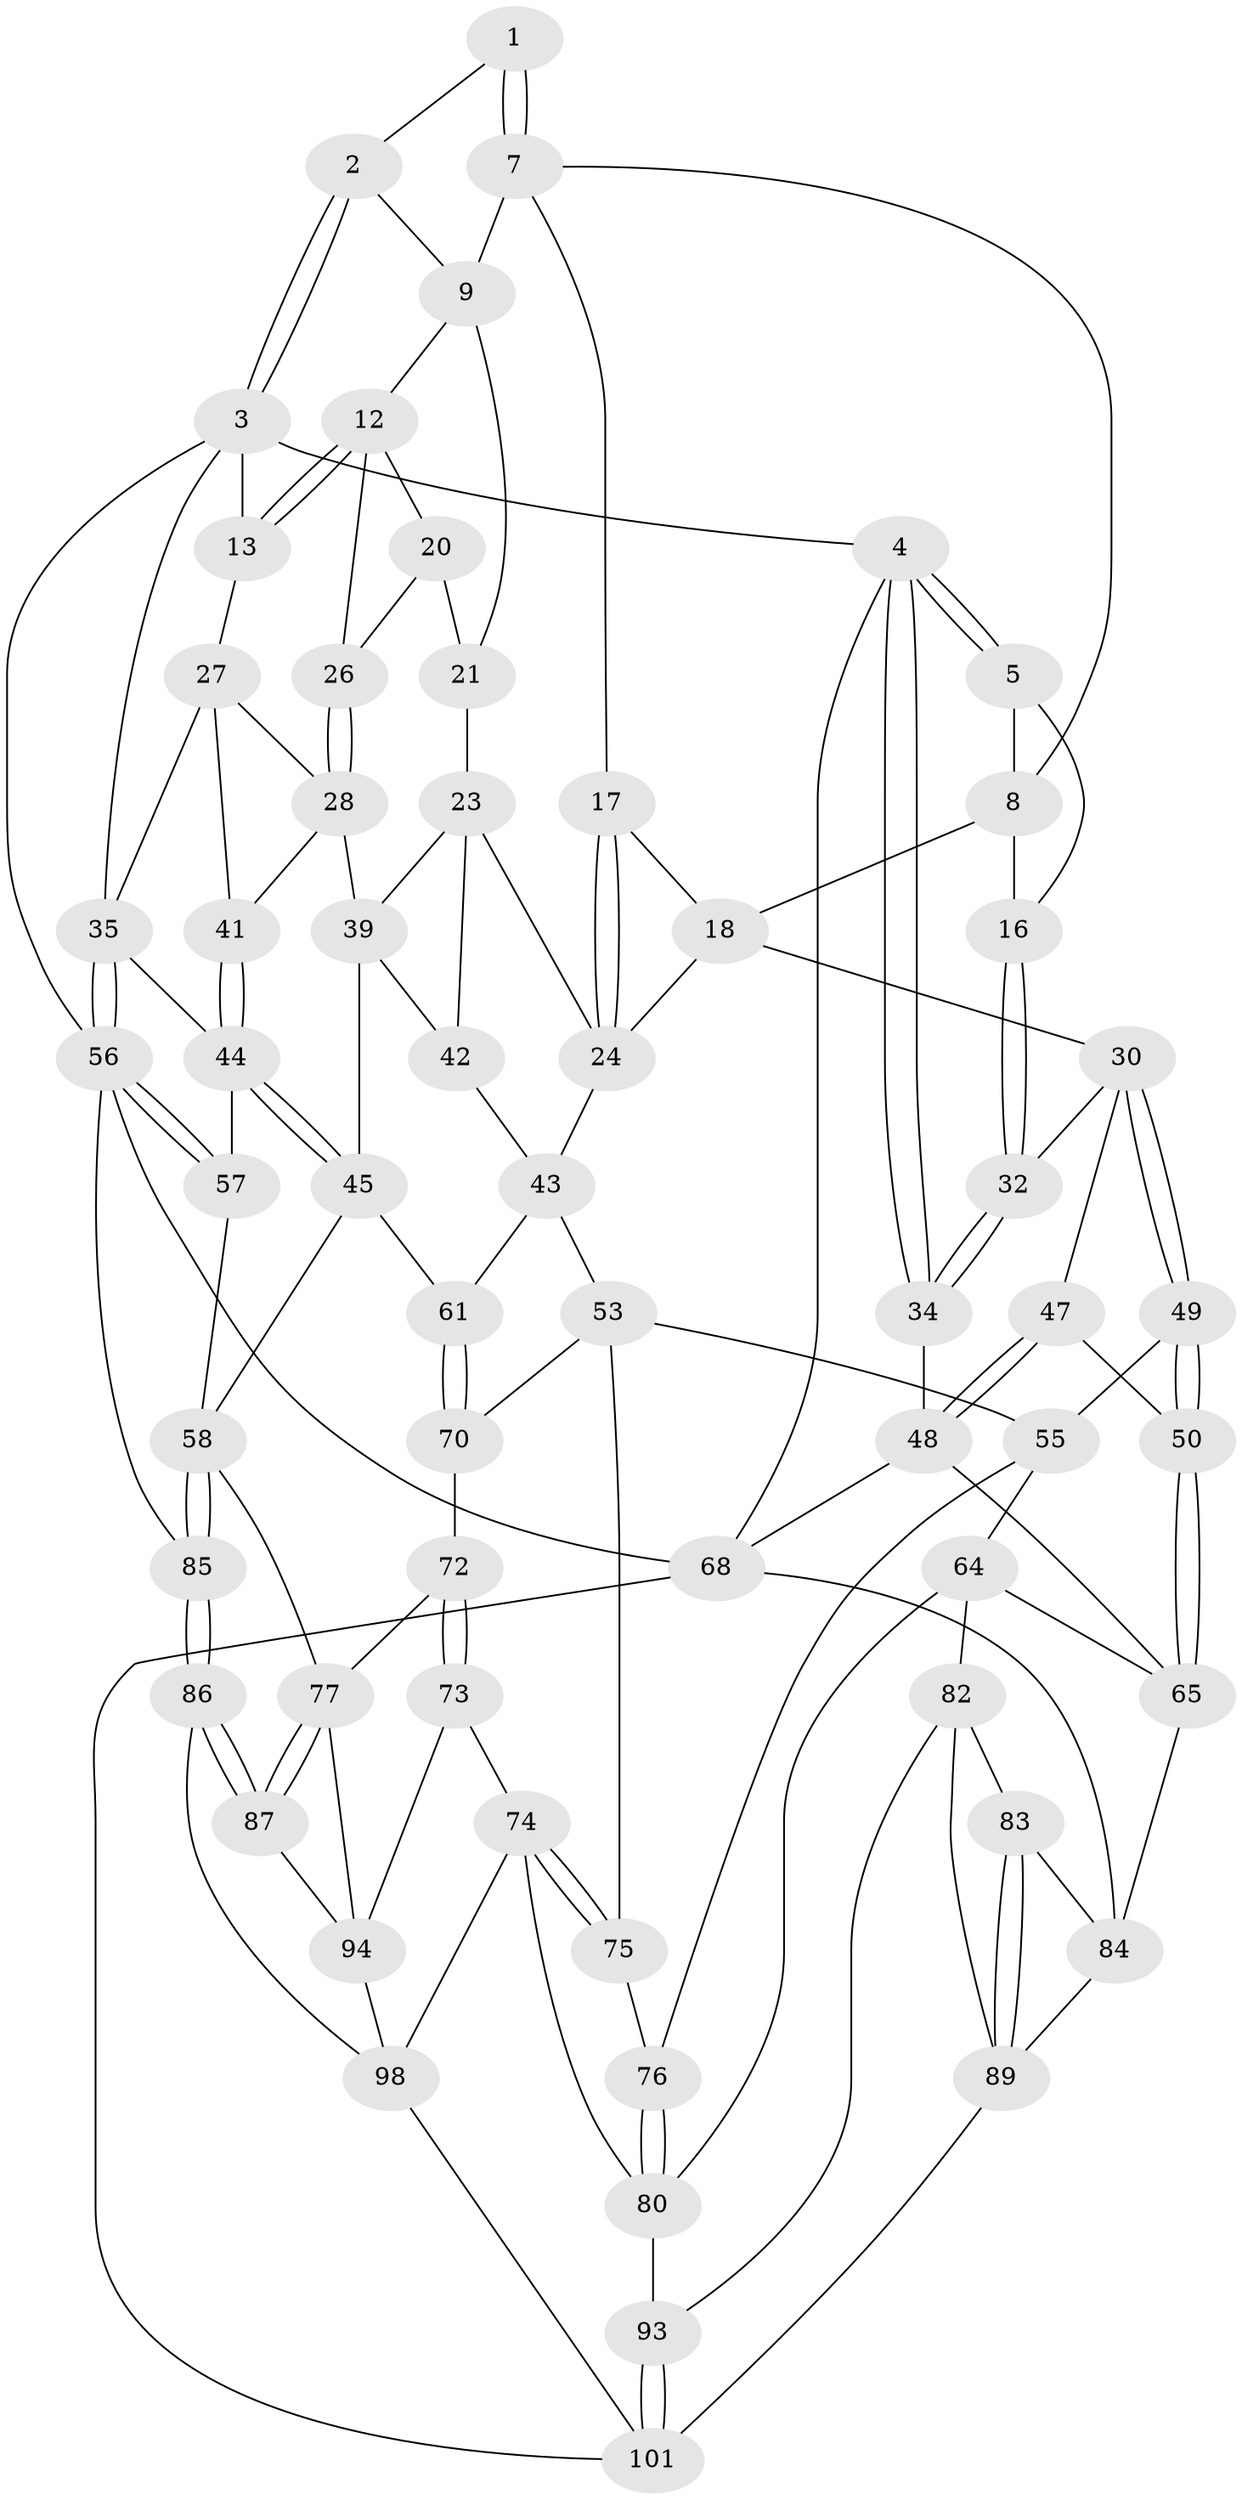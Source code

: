 // Generated by graph-tools (version 1.1) at 2025/52/02/27/25 19:52:37]
// undirected, 62 vertices, 138 edges
graph export_dot {
graph [start="1"]
  node [color=gray90,style=filled];
  1 [pos="+0.49760491666207746+0"];
  2 [pos="+0.5621241951064916+0"];
  3 [pos="+1+0",super="+14"];
  4 [pos="+0+0"];
  5 [pos="+0+0",super="+6"];
  7 [pos="+0.3773956941735526+0.06942630453829464",super="+11"];
  8 [pos="+0.1968811821083172+0.04356548140304345",super="+15"];
  9 [pos="+0.5826299835260288+0",super="+10"];
  12 [pos="+0.7573495985716094+0.11901691134145148",super="+19"];
  13 [pos="+1+0.07731825926032913"];
  16 [pos="+0.09420567892986886+0.20577363265256027"];
  17 [pos="+0.3483923970090906+0.21053686162892563"];
  18 [pos="+0.2533325187834285+0.21218973379170208",super="+29"];
  20 [pos="+0.6475739327502196+0.2049852198956561",super="+25"];
  21 [pos="+0.544449510789665+0.13975132790037748",super="+22"];
  23 [pos="+0.4907154818485371+0.3041349372005804",super="+40"];
  24 [pos="+0.4585573375410602+0.3157667644636467",super="+33"];
  26 [pos="+0.7007989793648889+0.29546700973319795"];
  27 [pos="+0.8673700275170362+0.2734581114754344",super="+37"];
  28 [pos="+0.7027785904921037+0.29846886408947026",super="+38"];
  30 [pos="+0.255256707216565+0.42948891974101333",super="+31"];
  32 [pos="+0.08332203780905802+0.2135313389042104"];
  34 [pos="+0+0.2867539225549248"];
  35 [pos="+1+0.2922798185289612",super="+36"];
  39 [pos="+0.6291854647972922+0.37560986651980643",super="+46"];
  41 [pos="+0.7395508196671136+0.4258633777442768"];
  42 [pos="+0.5642820661901048+0.48218835090064294"];
  43 [pos="+0.4388046806643757+0.4821035847791081",super="+52"];
  44 [pos="+0.7387817466589346+0.48529072564690845",super="+51"];
  45 [pos="+0.6723497767172711+0.5737994966115741",super="+60"];
  47 [pos="+0.1370443756819783+0.41910816977038834"];
  48 [pos="+0+0.42297603263725597",super="+66"];
  49 [pos="+0.24321066493999188+0.5405219523099988"];
  50 [pos="+0.0817174160415431+0.578760928905166"];
  53 [pos="+0.3961560767050177+0.6225834460425341",super="+54"];
  55 [pos="+0.2660094567424736+0.5810954519893424",super="+63"];
  56 [pos="+1+0.6330138961415119",super="+62"];
  57 [pos="+0.9705379648636182+0.632396114542386"];
  58 [pos="+0.879206058736406+0.6886643387697104",super="+59"];
  61 [pos="+0.6696567079338576+0.6173474057919727"];
  64 [pos="+0.05859315358154602+0.6867461730549576",super="+81"];
  65 [pos="+0+0.6459417503392905",super="+67"];
  68 [pos="+0+0.8851167754418959",super="+69"];
  70 [pos="+0.6029735335946743+0.7054397717727098",super="+71"];
  72 [pos="+0.5501008415853706+0.7995854838898401",super="+79"];
  73 [pos="+0.5344377268268602+0.826776105453875"];
  74 [pos="+0.4372919042611973+0.8424446336684511",super="+96"];
  75 [pos="+0.34371550781064114+0.7891007545454922"];
  76 [pos="+0.3028748873640511+0.7987937001316079"];
  77 [pos="+0.8162778648511381+0.8353323454595796",super="+78"];
  80 [pos="+0.2910041641420641+0.8107495989739583",super="+92"];
  82 [pos="+0.10843520585692984+0.8369548799089184",super="+90"];
  83 [pos="+0.10127010852429366+0.8420430440814556"];
  84 [pos="+0.041330805171950875+0.8584296479375251",super="+88"];
  85 [pos="+1+1"];
  86 [pos="+1+1",super="+100"];
  87 [pos="+0.8324440376317555+0.8720615081005357",super="+97"];
  89 [pos="+0.04950907030960497+0.9476526062274725",super="+91"];
  93 [pos="+0.2308017110199162+0.9162708533095426"];
  94 [pos="+0.6877459407661004+0.8837011486620342",super="+95"];
  98 [pos="+0.6306432537464853+1",super="+99"];
  101 [pos="+0.21834593106178263+1",super="+102"];
  1 -- 2;
  1 -- 7;
  1 -- 7;
  2 -- 3;
  2 -- 3;
  2 -- 9;
  3 -- 4;
  3 -- 35;
  3 -- 13;
  3 -- 56;
  4 -- 5;
  4 -- 5;
  4 -- 34;
  4 -- 34;
  4 -- 68;
  5 -- 16;
  5 -- 8;
  7 -- 8;
  7 -- 9;
  7 -- 17;
  8 -- 16;
  8 -- 18;
  9 -- 12;
  9 -- 21;
  12 -- 13;
  12 -- 13;
  12 -- 26;
  12 -- 20;
  13 -- 27;
  16 -- 32;
  16 -- 32;
  17 -- 18;
  17 -- 24;
  17 -- 24;
  18 -- 30;
  18 -- 24;
  20 -- 21 [weight=2];
  20 -- 26;
  21 -- 23;
  23 -- 24;
  23 -- 42;
  23 -- 39;
  24 -- 43;
  26 -- 28;
  26 -- 28;
  27 -- 28;
  27 -- 35;
  27 -- 41;
  28 -- 41;
  28 -- 39;
  30 -- 49;
  30 -- 49;
  30 -- 32;
  30 -- 47;
  32 -- 34;
  32 -- 34;
  34 -- 48;
  35 -- 56;
  35 -- 56;
  35 -- 44;
  39 -- 42;
  39 -- 45;
  41 -- 44;
  41 -- 44;
  42 -- 43;
  43 -- 53;
  43 -- 61;
  44 -- 45;
  44 -- 45;
  44 -- 57;
  45 -- 61;
  45 -- 58;
  47 -- 48;
  47 -- 48;
  47 -- 50;
  48 -- 68;
  48 -- 65;
  49 -- 50;
  49 -- 50;
  49 -- 55;
  50 -- 65;
  50 -- 65;
  53 -- 70;
  53 -- 75;
  53 -- 55;
  55 -- 64;
  55 -- 76;
  56 -- 57;
  56 -- 57;
  56 -- 68;
  56 -- 85;
  57 -- 58;
  58 -- 85;
  58 -- 85;
  58 -- 77;
  61 -- 70;
  61 -- 70;
  64 -- 65;
  64 -- 82;
  64 -- 80;
  65 -- 84;
  68 -- 84;
  68 -- 101;
  70 -- 72 [weight=2];
  72 -- 73;
  72 -- 73;
  72 -- 77;
  73 -- 74;
  73 -- 94;
  74 -- 75;
  74 -- 75;
  74 -- 98;
  74 -- 80;
  75 -- 76;
  76 -- 80;
  76 -- 80;
  77 -- 87;
  77 -- 87;
  77 -- 94;
  80 -- 93;
  82 -- 83;
  82 -- 89;
  82 -- 93;
  83 -- 84;
  83 -- 89;
  83 -- 89;
  84 -- 89;
  85 -- 86;
  85 -- 86;
  86 -- 87 [weight=2];
  86 -- 87;
  86 -- 98;
  87 -- 94;
  89 -- 101;
  93 -- 101;
  93 -- 101;
  94 -- 98;
  98 -- 101;
}
